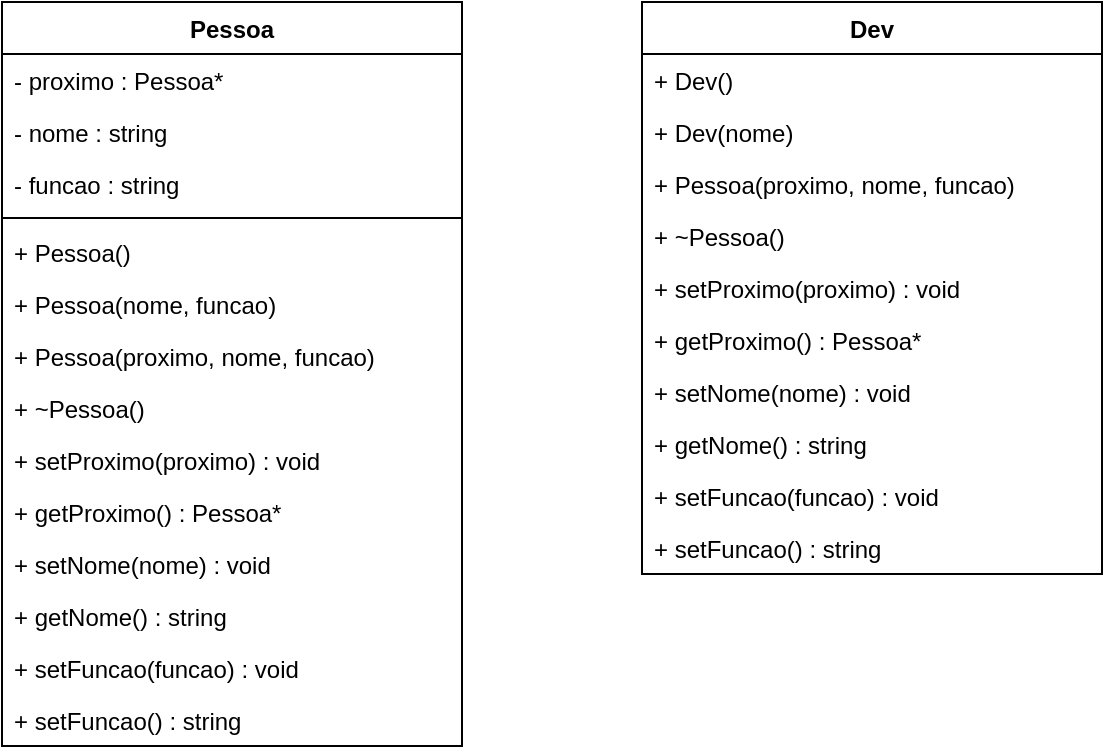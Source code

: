 <mxfile version="21.5.0" type="github">
  <diagram id="C5RBs43oDa-KdzZeNtuy" name="Page-1">
    <mxGraphModel dx="1105" dy="569" grid="1" gridSize="10" guides="1" tooltips="1" connect="1" arrows="1" fold="1" page="1" pageScale="1" pageWidth="827" pageHeight="1169" math="0" shadow="0">
      <root>
        <mxCell id="WIyWlLk6GJQsqaUBKTNV-0" />
        <mxCell id="WIyWlLk6GJQsqaUBKTNV-1" parent="WIyWlLk6GJQsqaUBKTNV-0" />
        <mxCell id="1X8LrqAUc5PAFHGcHuet-4" value="Pessoa" style="swimlane;fontStyle=1;align=center;verticalAlign=top;childLayout=stackLayout;horizontal=1;startSize=26;horizontalStack=0;resizeParent=1;resizeParentMax=0;resizeLast=0;collapsible=1;marginBottom=0;whiteSpace=wrap;html=1;" vertex="1" parent="WIyWlLk6GJQsqaUBKTNV-1">
          <mxGeometry x="10" y="10" width="230" height="372" as="geometry" />
        </mxCell>
        <mxCell id="1X8LrqAUc5PAFHGcHuet-5" value="- proximo : Pessoa*" style="text;strokeColor=none;fillColor=none;align=left;verticalAlign=top;spacingLeft=4;spacingRight=4;overflow=hidden;rotatable=0;points=[[0,0.5],[1,0.5]];portConstraint=eastwest;whiteSpace=wrap;html=1;" vertex="1" parent="1X8LrqAUc5PAFHGcHuet-4">
          <mxGeometry y="26" width="230" height="26" as="geometry" />
        </mxCell>
        <mxCell id="1X8LrqAUc5PAFHGcHuet-8" value="- nome : string" style="text;strokeColor=none;fillColor=none;align=left;verticalAlign=top;spacingLeft=4;spacingRight=4;overflow=hidden;rotatable=0;points=[[0,0.5],[1,0.5]];portConstraint=eastwest;whiteSpace=wrap;html=1;" vertex="1" parent="1X8LrqAUc5PAFHGcHuet-4">
          <mxGeometry y="52" width="230" height="26" as="geometry" />
        </mxCell>
        <mxCell id="1X8LrqAUc5PAFHGcHuet-11" value="- funcao : string" style="text;strokeColor=none;fillColor=none;align=left;verticalAlign=top;spacingLeft=4;spacingRight=4;overflow=hidden;rotatable=0;points=[[0,0.5],[1,0.5]];portConstraint=eastwest;whiteSpace=wrap;html=1;" vertex="1" parent="1X8LrqAUc5PAFHGcHuet-4">
          <mxGeometry y="78" width="230" height="26" as="geometry" />
        </mxCell>
        <mxCell id="1X8LrqAUc5PAFHGcHuet-6" value="" style="line;strokeWidth=1;fillColor=none;align=left;verticalAlign=middle;spacingTop=-1;spacingLeft=3;spacingRight=3;rotatable=0;labelPosition=right;points=[];portConstraint=eastwest;strokeColor=inherit;" vertex="1" parent="1X8LrqAUc5PAFHGcHuet-4">
          <mxGeometry y="104" width="230" height="8" as="geometry" />
        </mxCell>
        <mxCell id="1X8LrqAUc5PAFHGcHuet-13" value="+ Pessoa()" style="text;strokeColor=none;fillColor=none;align=left;verticalAlign=top;spacingLeft=4;spacingRight=4;overflow=hidden;rotatable=0;points=[[0,0.5],[1,0.5]];portConstraint=eastwest;whiteSpace=wrap;html=1;" vertex="1" parent="1X8LrqAUc5PAFHGcHuet-4">
          <mxGeometry y="112" width="230" height="26" as="geometry" />
        </mxCell>
        <mxCell id="1X8LrqAUc5PAFHGcHuet-7" value="+ Pessoa(nome, funcao)" style="text;strokeColor=none;fillColor=none;align=left;verticalAlign=top;spacingLeft=4;spacingRight=4;overflow=hidden;rotatable=0;points=[[0,0.5],[1,0.5]];portConstraint=eastwest;whiteSpace=wrap;html=1;" vertex="1" parent="1X8LrqAUc5PAFHGcHuet-4">
          <mxGeometry y="138" width="230" height="26" as="geometry" />
        </mxCell>
        <mxCell id="1X8LrqAUc5PAFHGcHuet-14" value="+ Pessoa(proximo, nome, funcao)" style="text;strokeColor=none;fillColor=none;align=left;verticalAlign=top;spacingLeft=4;spacingRight=4;overflow=hidden;rotatable=0;points=[[0,0.5],[1,0.5]];portConstraint=eastwest;whiteSpace=wrap;html=1;" vertex="1" parent="1X8LrqAUc5PAFHGcHuet-4">
          <mxGeometry y="164" width="230" height="26" as="geometry" />
        </mxCell>
        <mxCell id="1X8LrqAUc5PAFHGcHuet-21" value="+ ~Pessoa()" style="text;strokeColor=none;fillColor=none;align=left;verticalAlign=top;spacingLeft=4;spacingRight=4;overflow=hidden;rotatable=0;points=[[0,0.5],[1,0.5]];portConstraint=eastwest;whiteSpace=wrap;html=1;" vertex="1" parent="1X8LrqAUc5PAFHGcHuet-4">
          <mxGeometry y="190" width="230" height="26" as="geometry" />
        </mxCell>
        <mxCell id="1X8LrqAUc5PAFHGcHuet-15" value="+&amp;nbsp;setProximo(proximo) : void" style="text;strokeColor=none;fillColor=none;align=left;verticalAlign=top;spacingLeft=4;spacingRight=4;overflow=hidden;rotatable=0;points=[[0,0.5],[1,0.5]];portConstraint=eastwest;whiteSpace=wrap;html=1;" vertex="1" parent="1X8LrqAUc5PAFHGcHuet-4">
          <mxGeometry y="216" width="230" height="26" as="geometry" />
        </mxCell>
        <mxCell id="1X8LrqAUc5PAFHGcHuet-17" value="+&amp;nbsp;getProximo() : Pessoa*" style="text;strokeColor=none;fillColor=none;align=left;verticalAlign=top;spacingLeft=4;spacingRight=4;overflow=hidden;rotatable=0;points=[[0,0.5],[1,0.5]];portConstraint=eastwest;whiteSpace=wrap;html=1;" vertex="1" parent="1X8LrqAUc5PAFHGcHuet-4">
          <mxGeometry y="242" width="230" height="26" as="geometry" />
        </mxCell>
        <mxCell id="1X8LrqAUc5PAFHGcHuet-18" value="+&amp;nbsp;setNome(nome) : void" style="text;strokeColor=none;fillColor=none;align=left;verticalAlign=top;spacingLeft=4;spacingRight=4;overflow=hidden;rotatable=0;points=[[0,0.5],[1,0.5]];portConstraint=eastwest;whiteSpace=wrap;html=1;" vertex="1" parent="1X8LrqAUc5PAFHGcHuet-4">
          <mxGeometry y="268" width="230" height="26" as="geometry" />
        </mxCell>
        <mxCell id="1X8LrqAUc5PAFHGcHuet-19" value="+ getNome() : string" style="text;strokeColor=none;fillColor=none;align=left;verticalAlign=top;spacingLeft=4;spacingRight=4;overflow=hidden;rotatable=0;points=[[0,0.5],[1,0.5]];portConstraint=eastwest;whiteSpace=wrap;html=1;" vertex="1" parent="1X8LrqAUc5PAFHGcHuet-4">
          <mxGeometry y="294" width="230" height="26" as="geometry" />
        </mxCell>
        <mxCell id="1X8LrqAUc5PAFHGcHuet-23" value="+ setFuncao(funcao) : void" style="text;strokeColor=none;fillColor=none;align=left;verticalAlign=top;spacingLeft=4;spacingRight=4;overflow=hidden;rotatable=0;points=[[0,0.5],[1,0.5]];portConstraint=eastwest;whiteSpace=wrap;html=1;" vertex="1" parent="1X8LrqAUc5PAFHGcHuet-4">
          <mxGeometry y="320" width="230" height="26" as="geometry" />
        </mxCell>
        <mxCell id="1X8LrqAUc5PAFHGcHuet-24" value="+ setFuncao() : string" style="text;strokeColor=none;fillColor=none;align=left;verticalAlign=top;spacingLeft=4;spacingRight=4;overflow=hidden;rotatable=0;points=[[0,0.5],[1,0.5]];portConstraint=eastwest;whiteSpace=wrap;html=1;" vertex="1" parent="1X8LrqAUc5PAFHGcHuet-4">
          <mxGeometry y="346" width="230" height="26" as="geometry" />
        </mxCell>
        <mxCell id="1X8LrqAUc5PAFHGcHuet-35" value="Dev" style="swimlane;fontStyle=1;align=center;verticalAlign=top;childLayout=stackLayout;horizontal=1;startSize=26;horizontalStack=0;resizeParent=1;resizeParentMax=0;resizeLast=0;collapsible=1;marginBottom=0;whiteSpace=wrap;html=1;" vertex="1" parent="WIyWlLk6GJQsqaUBKTNV-1">
          <mxGeometry x="330" y="10" width="230" height="286" as="geometry" />
        </mxCell>
        <mxCell id="1X8LrqAUc5PAFHGcHuet-40" value="+ Dev()" style="text;strokeColor=none;fillColor=none;align=left;verticalAlign=top;spacingLeft=4;spacingRight=4;overflow=hidden;rotatable=0;points=[[0,0.5],[1,0.5]];portConstraint=eastwest;whiteSpace=wrap;html=1;" vertex="1" parent="1X8LrqAUc5PAFHGcHuet-35">
          <mxGeometry y="26" width="230" height="26" as="geometry" />
        </mxCell>
        <mxCell id="1X8LrqAUc5PAFHGcHuet-41" value="+&amp;nbsp;Dev(nome)" style="text;strokeColor=none;fillColor=none;align=left;verticalAlign=top;spacingLeft=4;spacingRight=4;overflow=hidden;rotatable=0;points=[[0,0.5],[1,0.5]];portConstraint=eastwest;whiteSpace=wrap;html=1;" vertex="1" parent="1X8LrqAUc5PAFHGcHuet-35">
          <mxGeometry y="52" width="230" height="26" as="geometry" />
        </mxCell>
        <mxCell id="1X8LrqAUc5PAFHGcHuet-42" value="+ Pessoa(proximo, nome, funcao)" style="text;strokeColor=none;fillColor=none;align=left;verticalAlign=top;spacingLeft=4;spacingRight=4;overflow=hidden;rotatable=0;points=[[0,0.5],[1,0.5]];portConstraint=eastwest;whiteSpace=wrap;html=1;" vertex="1" parent="1X8LrqAUc5PAFHGcHuet-35">
          <mxGeometry y="78" width="230" height="26" as="geometry" />
        </mxCell>
        <mxCell id="1X8LrqAUc5PAFHGcHuet-43" value="+ ~Pessoa()" style="text;strokeColor=none;fillColor=none;align=left;verticalAlign=top;spacingLeft=4;spacingRight=4;overflow=hidden;rotatable=0;points=[[0,0.5],[1,0.5]];portConstraint=eastwest;whiteSpace=wrap;html=1;" vertex="1" parent="1X8LrqAUc5PAFHGcHuet-35">
          <mxGeometry y="104" width="230" height="26" as="geometry" />
        </mxCell>
        <mxCell id="1X8LrqAUc5PAFHGcHuet-44" value="+&amp;nbsp;setProximo(proximo) : void" style="text;strokeColor=none;fillColor=none;align=left;verticalAlign=top;spacingLeft=4;spacingRight=4;overflow=hidden;rotatable=0;points=[[0,0.5],[1,0.5]];portConstraint=eastwest;whiteSpace=wrap;html=1;" vertex="1" parent="1X8LrqAUc5PAFHGcHuet-35">
          <mxGeometry y="130" width="230" height="26" as="geometry" />
        </mxCell>
        <mxCell id="1X8LrqAUc5PAFHGcHuet-45" value="+&amp;nbsp;getProximo() : Pessoa*" style="text;strokeColor=none;fillColor=none;align=left;verticalAlign=top;spacingLeft=4;spacingRight=4;overflow=hidden;rotatable=0;points=[[0,0.5],[1,0.5]];portConstraint=eastwest;whiteSpace=wrap;html=1;" vertex="1" parent="1X8LrqAUc5PAFHGcHuet-35">
          <mxGeometry y="156" width="230" height="26" as="geometry" />
        </mxCell>
        <mxCell id="1X8LrqAUc5PAFHGcHuet-46" value="+&amp;nbsp;setNome(nome) : void" style="text;strokeColor=none;fillColor=none;align=left;verticalAlign=top;spacingLeft=4;spacingRight=4;overflow=hidden;rotatable=0;points=[[0,0.5],[1,0.5]];portConstraint=eastwest;whiteSpace=wrap;html=1;" vertex="1" parent="1X8LrqAUc5PAFHGcHuet-35">
          <mxGeometry y="182" width="230" height="26" as="geometry" />
        </mxCell>
        <mxCell id="1X8LrqAUc5PAFHGcHuet-47" value="+ getNome() : string" style="text;strokeColor=none;fillColor=none;align=left;verticalAlign=top;spacingLeft=4;spacingRight=4;overflow=hidden;rotatable=0;points=[[0,0.5],[1,0.5]];portConstraint=eastwest;whiteSpace=wrap;html=1;" vertex="1" parent="1X8LrqAUc5PAFHGcHuet-35">
          <mxGeometry y="208" width="230" height="26" as="geometry" />
        </mxCell>
        <mxCell id="1X8LrqAUc5PAFHGcHuet-48" value="+ setFuncao(funcao) : void" style="text;strokeColor=none;fillColor=none;align=left;verticalAlign=top;spacingLeft=4;spacingRight=4;overflow=hidden;rotatable=0;points=[[0,0.5],[1,0.5]];portConstraint=eastwest;whiteSpace=wrap;html=1;" vertex="1" parent="1X8LrqAUc5PAFHGcHuet-35">
          <mxGeometry y="234" width="230" height="26" as="geometry" />
        </mxCell>
        <mxCell id="1X8LrqAUc5PAFHGcHuet-49" value="+ setFuncao() : string" style="text;strokeColor=none;fillColor=none;align=left;verticalAlign=top;spacingLeft=4;spacingRight=4;overflow=hidden;rotatable=0;points=[[0,0.5],[1,0.5]];portConstraint=eastwest;whiteSpace=wrap;html=1;" vertex="1" parent="1X8LrqAUc5PAFHGcHuet-35">
          <mxGeometry y="260" width="230" height="26" as="geometry" />
        </mxCell>
      </root>
    </mxGraphModel>
  </diagram>
</mxfile>
